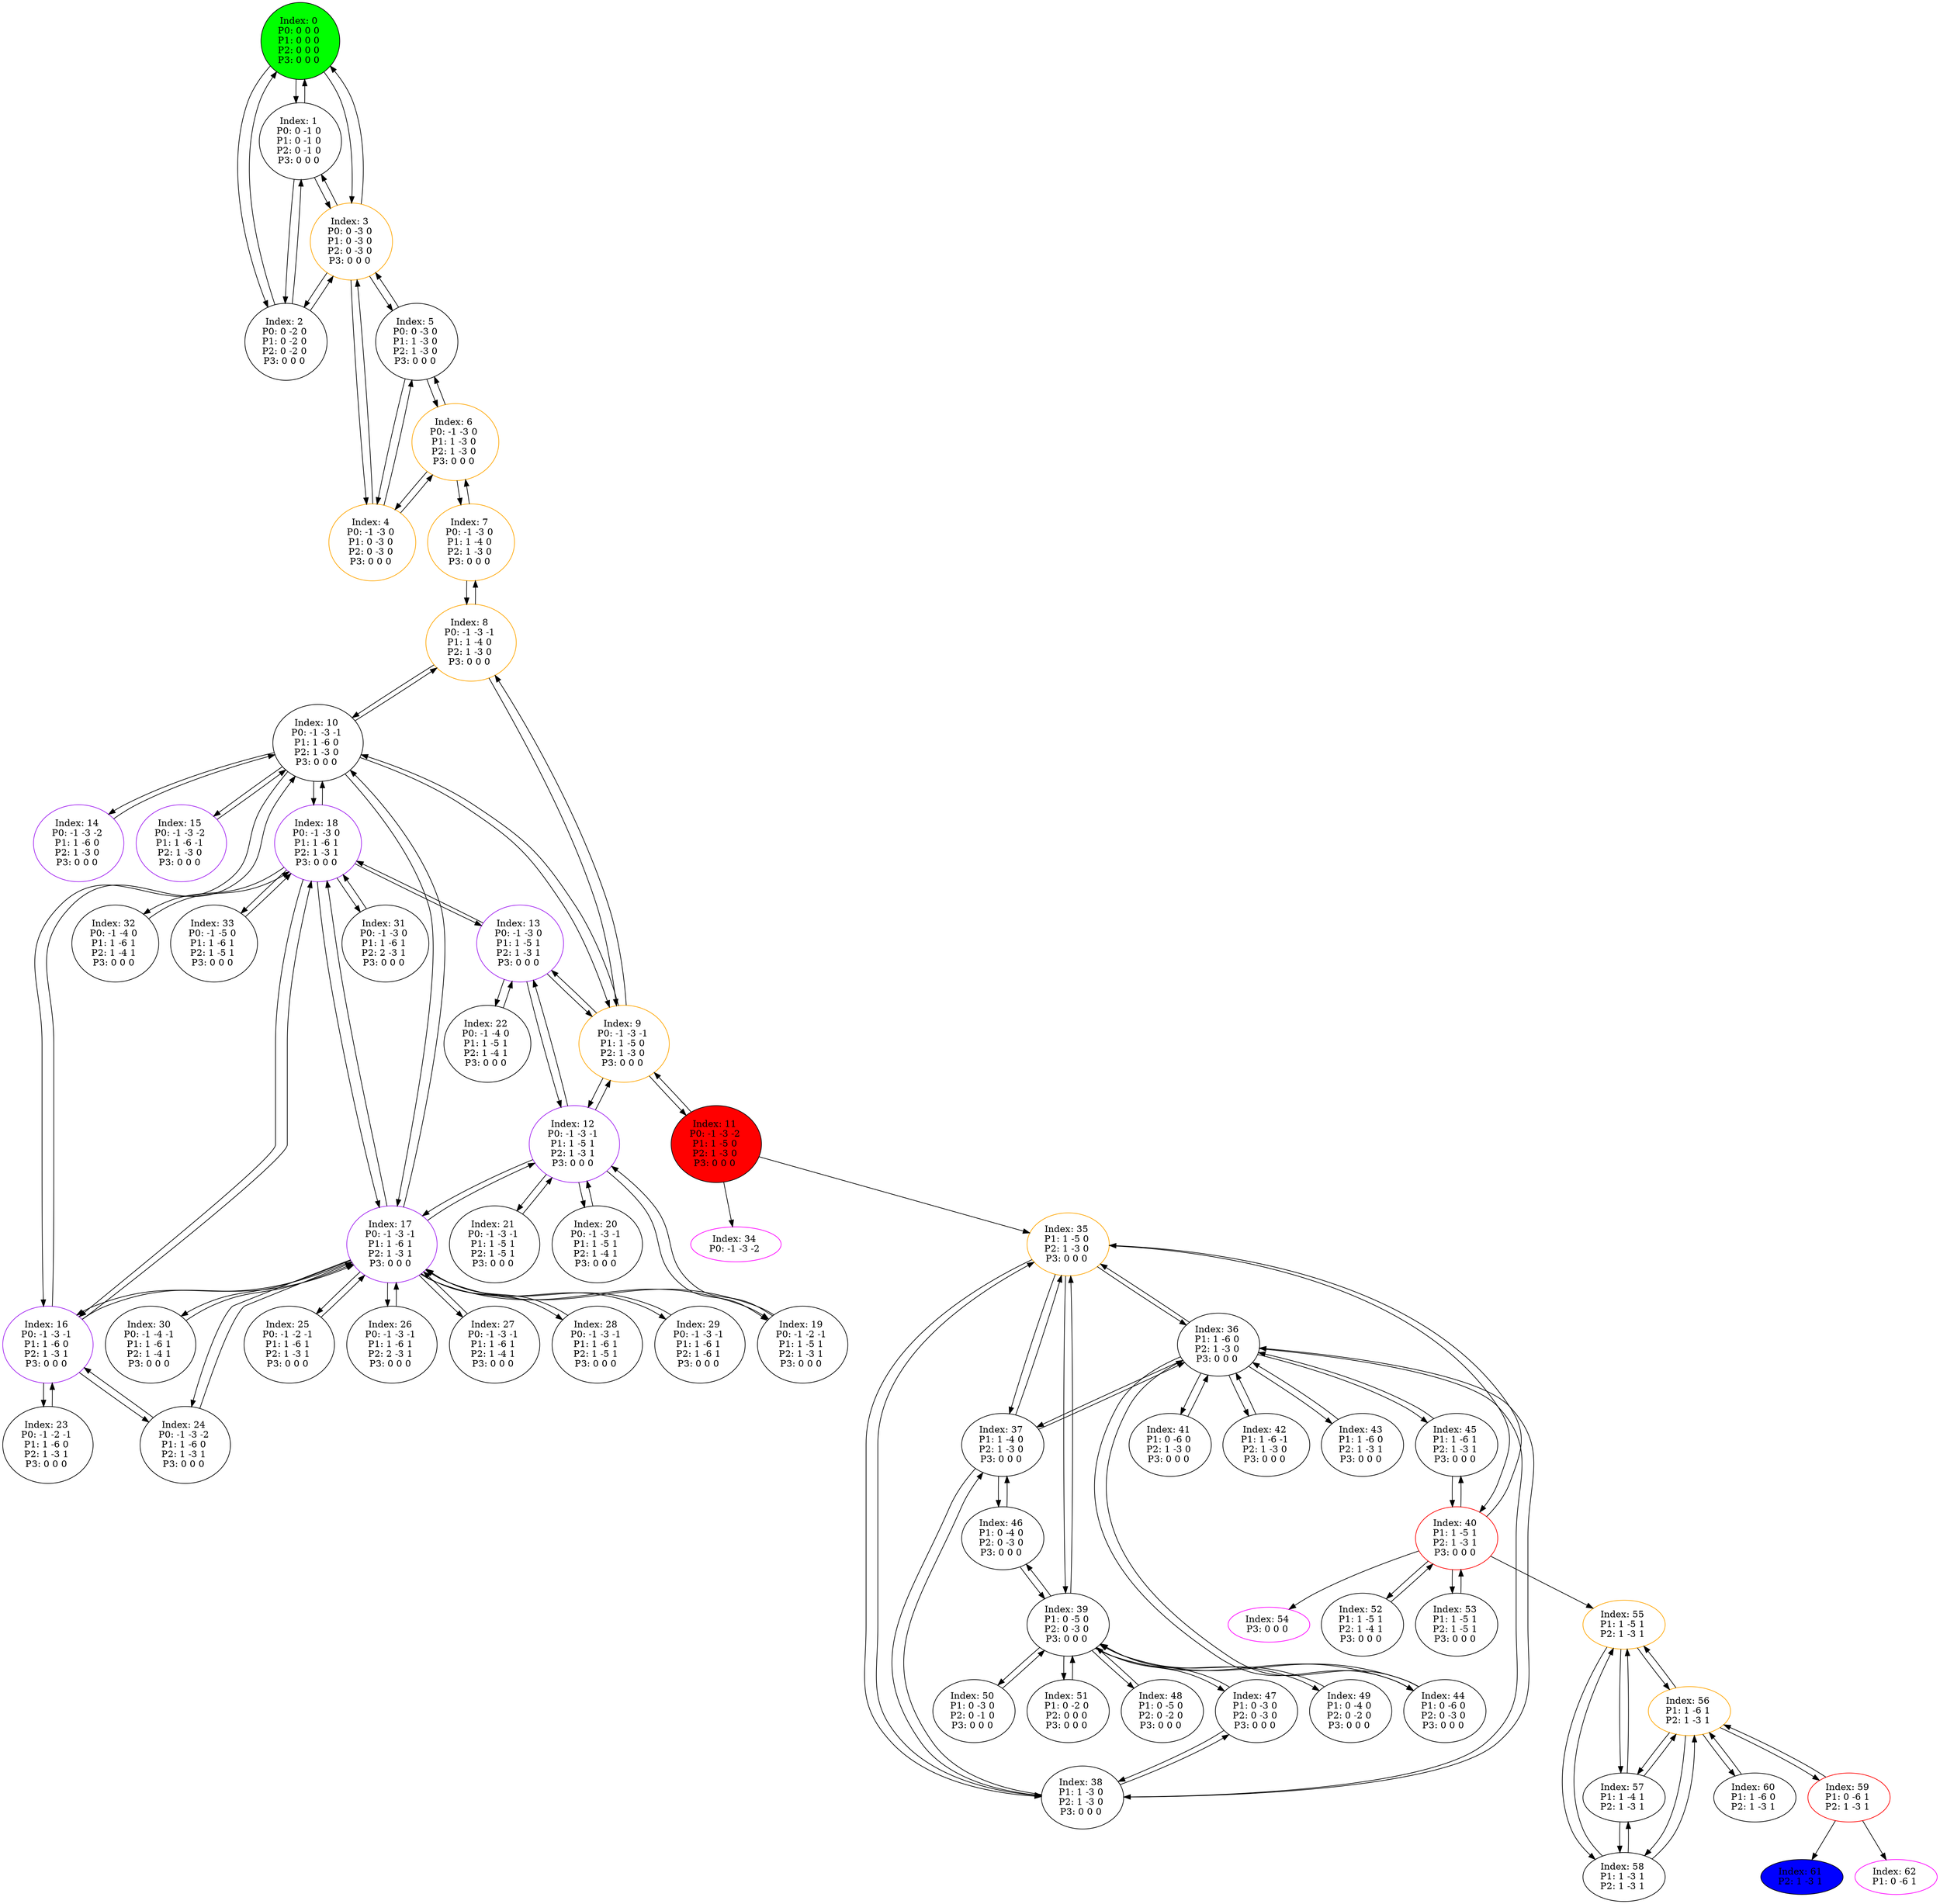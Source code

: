 digraph G {
color = "black"
0[label = "Index: 0 
P0: 0 0 0 
P1: 0 0 0 
P2: 0 0 0 
P3: 0 0 0 
", style="filled", fillcolor = "green"]
1[label = "Index: 1 
P0: 0 -1 0 
P1: 0 -1 0 
P2: 0 -1 0 
P3: 0 0 0 
"]
2[label = "Index: 2 
P0: 0 -2 0 
P1: 0 -2 0 
P2: 0 -2 0 
P3: 0 0 0 
"]
3[label = "Index: 3 
P0: 0 -3 0 
P1: 0 -3 0 
P2: 0 -3 0 
P3: 0 0 0 
", color = "orange"]
4[label = "Index: 4 
P0: -1 -3 0 
P1: 0 -3 0 
P2: 0 -3 0 
P3: 0 0 0 
", color = "orange"]
5[label = "Index: 5 
P0: 0 -3 0 
P1: 1 -3 0 
P2: 1 -3 0 
P3: 0 0 0 
"]
6[label = "Index: 6 
P0: -1 -3 0 
P1: 1 -3 0 
P2: 1 -3 0 
P3: 0 0 0 
", color = "orange"]
7[label = "Index: 7 
P0: -1 -3 0 
P1: 1 -4 0 
P2: 1 -3 0 
P3: 0 0 0 
", color = "orange"]
8[label = "Index: 8 
P0: -1 -3 -1 
P1: 1 -4 0 
P2: 1 -3 0 
P3: 0 0 0 
", color = "orange"]
9[label = "Index: 9 
P0: -1 -3 -1 
P1: 1 -5 0 
P2: 1 -3 0 
P3: 0 0 0 
", color = "orange"]
10[label = "Index: 10 
P0: -1 -3 -1 
P1: 1 -6 0 
P2: 1 -3 0 
P3: 0 0 0 
"]
11[label = "Index: 11 
P0: -1 -3 -2 
P1: 1 -5 0 
P2: 1 -3 0 
P3: 0 0 0 
", style="filled", fillcolor = "red"]
12[label = "Index: 12 
P0: -1 -3 -1 
P1: 1 -5 1 
P2: 1 -3 1 
P3: 0 0 0 
", color = "purple"]
13[label = "Index: 13 
P0: -1 -3 0 
P1: 1 -5 1 
P2: 1 -3 1 
P3: 0 0 0 
", color = "purple"]
14[label = "Index: 14 
P0: -1 -3 -2 
P1: 1 -6 0 
P2: 1 -3 0 
P3: 0 0 0 
", color = "purple"]
15[label = "Index: 15 
P0: -1 -3 -2 
P1: 1 -6 -1 
P2: 1 -3 0 
P3: 0 0 0 
", color = "purple"]
16[label = "Index: 16 
P0: -1 -3 -1 
P1: 1 -6 0 
P2: 1 -3 1 
P3: 0 0 0 
", color = "purple"]
17[label = "Index: 17 
P0: -1 -3 -1 
P1: 1 -6 1 
P2: 1 -3 1 
P3: 0 0 0 
", color = "purple"]
18[label = "Index: 18 
P0: -1 -3 0 
P1: 1 -6 1 
P2: 1 -3 1 
P3: 0 0 0 
", color = "purple"]
19[label = "Index: 19 
P0: -1 -2 -1 
P1: 1 -5 1 
P2: 1 -3 1 
P3: 0 0 0 
"]
20[label = "Index: 20 
P0: -1 -3 -1 
P1: 1 -5 1 
P2: 1 -4 1 
P3: 0 0 0 
"]
21[label = "Index: 21 
P0: -1 -3 -1 
P1: 1 -5 1 
P2: 1 -5 1 
P3: 0 0 0 
"]
22[label = "Index: 22 
P0: -1 -4 0 
P1: 1 -5 1 
P2: 1 -4 1 
P3: 0 0 0 
"]
23[label = "Index: 23 
P0: -1 -2 -1 
P1: 1 -6 0 
P2: 1 -3 1 
P3: 0 0 0 
"]
24[label = "Index: 24 
P0: -1 -3 -2 
P1: 1 -6 0 
P2: 1 -3 1 
P3: 0 0 0 
"]
25[label = "Index: 25 
P0: -1 -2 -1 
P1: 1 -6 1 
P2: 1 -3 1 
P3: 0 0 0 
"]
26[label = "Index: 26 
P0: -1 -3 -1 
P1: 1 -6 1 
P2: 2 -3 1 
P3: 0 0 0 
"]
27[label = "Index: 27 
P0: -1 -3 -1 
P1: 1 -6 1 
P2: 1 -4 1 
P3: 0 0 0 
"]
28[label = "Index: 28 
P0: -1 -3 -1 
P1: 1 -6 1 
P2: 1 -5 1 
P3: 0 0 0 
"]
29[label = "Index: 29 
P0: -1 -3 -1 
P1: 1 -6 1 
P2: 1 -6 1 
P3: 0 0 0 
"]
30[label = "Index: 30 
P0: -1 -4 -1 
P1: 1 -6 1 
P2: 1 -4 1 
P3: 0 0 0 
"]
31[label = "Index: 31 
P0: -1 -3 0 
P1: 1 -6 1 
P2: 2 -3 1 
P3: 0 0 0 
"]
32[label = "Index: 32 
P0: -1 -4 0 
P1: 1 -6 1 
P2: 1 -4 1 
P3: 0 0 0 
"]
33[label = "Index: 33 
P0: -1 -5 0 
P1: 1 -6 1 
P2: 1 -5 1 
P3: 0 0 0 
"]
34[label = "Index: 34 
P0: -1 -3 -2 
", color = "fuchsia"]
35[label = "Index: 35 
P1: 1 -5 0 
P2: 1 -3 0 
P3: 0 0 0 
", color = "orange"]
36[label = "Index: 36 
P1: 1 -6 0 
P2: 1 -3 0 
P3: 0 0 0 
"]
37[label = "Index: 37 
P1: 1 -4 0 
P2: 1 -3 0 
P3: 0 0 0 
"]
38[label = "Index: 38 
P1: 1 -3 0 
P2: 1 -3 0 
P3: 0 0 0 
"]
39[label = "Index: 39 
P1: 0 -5 0 
P2: 0 -3 0 
P3: 0 0 0 
"]
40[label = "Index: 40 
P1: 1 -5 1 
P2: 1 -3 1 
P3: 0 0 0 
", color = "red"]
41[label = "Index: 41 
P1: 0 -6 0 
P2: 1 -3 0 
P3: 0 0 0 
"]
42[label = "Index: 42 
P1: 1 -6 -1 
P2: 1 -3 0 
P3: 0 0 0 
"]
43[label = "Index: 43 
P1: 1 -6 0 
P2: 1 -3 1 
P3: 0 0 0 
"]
44[label = "Index: 44 
P1: 0 -6 0 
P2: 0 -3 0 
P3: 0 0 0 
"]
45[label = "Index: 45 
P1: 1 -6 1 
P2: 1 -3 1 
P3: 0 0 0 
"]
46[label = "Index: 46 
P1: 0 -4 0 
P2: 0 -3 0 
P3: 0 0 0 
"]
47[label = "Index: 47 
P1: 0 -3 0 
P2: 0 -3 0 
P3: 0 0 0 
"]
48[label = "Index: 48 
P1: 0 -5 0 
P2: 0 -2 0 
P3: 0 0 0 
"]
49[label = "Index: 49 
P1: 0 -4 0 
P2: 0 -2 0 
P3: 0 0 0 
"]
50[label = "Index: 50 
P1: 0 -3 0 
P2: 0 -1 0 
P3: 0 0 0 
"]
51[label = "Index: 51 
P1: 0 -2 0 
P2: 0 0 0 
P3: 0 0 0 
"]
52[label = "Index: 52 
P1: 1 -5 1 
P2: 1 -4 1 
P3: 0 0 0 
"]
53[label = "Index: 53 
P1: 1 -5 1 
P2: 1 -5 1 
P3: 0 0 0 
"]
54[label = "Index: 54 
P3: 0 0 0 
", color = "fuchsia"]
55[label = "Index: 55 
P1: 1 -5 1 
P2: 1 -3 1 
", color = "orange"]
56[label = "Index: 56 
P1: 1 -6 1 
P2: 1 -3 1 
", color = "orange"]
57[label = "Index: 57 
P1: 1 -4 1 
P2: 1 -3 1 
"]
58[label = "Index: 58 
P1: 1 -3 1 
P2: 1 -3 1 
"]
59[label = "Index: 59 
P1: 0 -6 1 
P2: 1 -3 1 
", color = "red"]
60[label = "Index: 60 
P1: 1 -6 0 
P2: 1 -3 1 
"]
61[label = "Index: 61 
P2: 1 -3 1 
", style="filled", fillcolor = "blue"]
62[label = "Index: 62 
P1: 0 -6 1 
", color = "fuchsia"]
0 -> 1
0 -> 2
0 -> 3

1 -> 0
1 -> 2
1 -> 3

2 -> 0
2 -> 1
2 -> 3

3 -> 0
3 -> 1
3 -> 2
3 -> 4
3 -> 5

4 -> 3
4 -> 6
4 -> 5

5 -> 3
5 -> 4
5 -> 6

6 -> 4
6 -> 5
6 -> 7

7 -> 6
7 -> 8

8 -> 7
8 -> 9
8 -> 10

9 -> 8
9 -> 11
9 -> 10
9 -> 12
9 -> 13

10 -> 8
10 -> 9
10 -> 14
10 -> 15
10 -> 16
10 -> 17
10 -> 18

11 -> 9
11 -> 35
11 -> 34

12 -> 9
12 -> 19
12 -> 13
12 -> 17
12 -> 20
12 -> 21

13 -> 9
13 -> 12
13 -> 18
13 -> 22

14 -> 10

15 -> 10

16 -> 10
16 -> 23
16 -> 24
16 -> 17
16 -> 18

17 -> 10
17 -> 12
17 -> 25
17 -> 18
17 -> 16
17 -> 19
17 -> 24
17 -> 26
17 -> 27
17 -> 28
17 -> 29
17 -> 30

18 -> 10
18 -> 13
18 -> 17
18 -> 16
18 -> 31
18 -> 32
18 -> 33

19 -> 12
19 -> 17

20 -> 12

21 -> 12

22 -> 13

23 -> 16

24 -> 16
24 -> 17

25 -> 17

26 -> 17

27 -> 17

28 -> 17

29 -> 17

30 -> 17

31 -> 18

32 -> 18

33 -> 18

35 -> 36
35 -> 37
35 -> 38
35 -> 39
35 -> 40

36 -> 35
36 -> 41
36 -> 37
36 -> 38
36 -> 42
36 -> 43
36 -> 44
36 -> 45

37 -> 35
37 -> 36
37 -> 38
37 -> 46

38 -> 35
38 -> 36
38 -> 37
38 -> 47

39 -> 35
39 -> 44
39 -> 46
39 -> 47
39 -> 48
39 -> 49
39 -> 50
39 -> 51

40 -> 35
40 -> 45
40 -> 52
40 -> 53
40 -> 54
40 -> 55

41 -> 36

42 -> 36

43 -> 36

44 -> 36
44 -> 39

45 -> 36
45 -> 40

46 -> 37
46 -> 39

47 -> 38
47 -> 39

48 -> 39

49 -> 39

50 -> 39

51 -> 39

52 -> 40

53 -> 40

55 -> 56
55 -> 57
55 -> 58

56 -> 55
56 -> 59
56 -> 57
56 -> 58
56 -> 60

57 -> 55
57 -> 56
57 -> 58

58 -> 55
58 -> 56
58 -> 57

59 -> 56
59 -> 61
59 -> 62

60 -> 56

}
